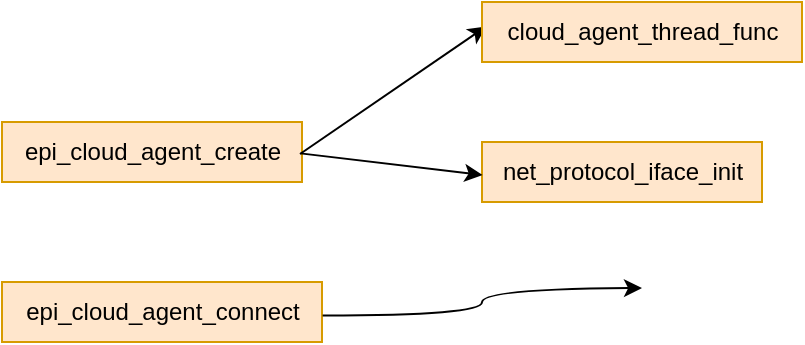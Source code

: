 <mxfile version="21.6.2" type="github">
  <diagram id="C5RBs43oDa-KdzZeNtuy" name="Page-1">
    <mxGraphModel dx="1018" dy="619" grid="1" gridSize="10" guides="1" tooltips="1" connect="1" arrows="1" fold="1" page="1" pageScale="1" pageWidth="827" pageHeight="1169" math="0" shadow="0">
      <root>
        <mxCell id="WIyWlLk6GJQsqaUBKTNV-0" />
        <mxCell id="WIyWlLk6GJQsqaUBKTNV-1" parent="WIyWlLk6GJQsqaUBKTNV-0" />
        <mxCell id="SafgMq7ar9G7Eae6TYEv-2" value="epi_cloud_agent_create" style="text;html=1;align=center;verticalAlign=middle;resizable=0;points=[];autosize=1;strokeColor=#d79b00;fillColor=#ffe6cc;" vertex="1" parent="WIyWlLk6GJQsqaUBKTNV-1">
          <mxGeometry x="80" y="150" width="150" height="30" as="geometry" />
        </mxCell>
        <mxCell id="SafgMq7ar9G7Eae6TYEv-3" value="" style="endArrow=classic;html=1;rounded=0;endFill=1;entryX=0.013;entryY=0.408;entryDx=0;entryDy=0;entryPerimeter=0;" edge="1" parent="WIyWlLk6GJQsqaUBKTNV-1" target="SafgMq7ar9G7Eae6TYEv-6">
          <mxGeometry width="50" height="50" relative="1" as="geometry">
            <mxPoint x="229" y="166" as="sourcePoint" />
            <mxPoint x="400" y="164" as="targetPoint" />
          </mxGeometry>
        </mxCell>
        <mxCell id="SafgMq7ar9G7Eae6TYEv-4" value="epi_cloud_agent_connect" style="text;html=1;align=center;verticalAlign=middle;resizable=0;points=[];autosize=1;strokeColor=#d79b00;fillColor=#ffe6cc;" vertex="1" parent="WIyWlLk6GJQsqaUBKTNV-1">
          <mxGeometry x="80" y="230" width="160" height="30" as="geometry" />
        </mxCell>
        <mxCell id="SafgMq7ar9G7Eae6TYEv-5" value="" style="endArrow=classic;html=1;rounded=0;exitX=1.002;exitY=0.559;exitDx=0;exitDy=0;exitPerimeter=0;edgeStyle=orthogonalEdgeStyle;curved=1;" edge="1" parent="WIyWlLk6GJQsqaUBKTNV-1" source="SafgMq7ar9G7Eae6TYEv-4">
          <mxGeometry width="50" height="50" relative="1" as="geometry">
            <mxPoint x="330" y="280" as="sourcePoint" />
            <mxPoint x="400" y="233" as="targetPoint" />
          </mxGeometry>
        </mxCell>
        <mxCell id="SafgMq7ar9G7Eae6TYEv-6" value="cloud_agent_thread_func" style="text;html=1;align=center;verticalAlign=middle;resizable=0;points=[];autosize=1;strokeColor=#d79b00;fillColor=#ffe6cc;" vertex="1" parent="WIyWlLk6GJQsqaUBKTNV-1">
          <mxGeometry x="320" y="90" width="160" height="30" as="geometry" />
        </mxCell>
        <mxCell id="SafgMq7ar9G7Eae6TYEv-7" value="net_protocol_iface_init" style="text;html=1;align=center;verticalAlign=middle;resizable=0;points=[];autosize=1;strokeColor=#d79b00;fillColor=#ffe6cc;" vertex="1" parent="WIyWlLk6GJQsqaUBKTNV-1">
          <mxGeometry x="320" y="160" width="140" height="30" as="geometry" />
        </mxCell>
        <mxCell id="SafgMq7ar9G7Eae6TYEv-8" value="" style="endArrow=classic;html=1;rounded=0;exitX=0.995;exitY=0.523;exitDx=0;exitDy=0;exitPerimeter=0;entryX=0.002;entryY=0.552;entryDx=0;entryDy=0;entryPerimeter=0;" edge="1" parent="WIyWlLk6GJQsqaUBKTNV-1" source="SafgMq7ar9G7Eae6TYEv-2" target="SafgMq7ar9G7Eae6TYEv-7">
          <mxGeometry width="50" height="50" relative="1" as="geometry">
            <mxPoint x="340" y="200" as="sourcePoint" />
            <mxPoint x="390" y="150" as="targetPoint" />
          </mxGeometry>
        </mxCell>
      </root>
    </mxGraphModel>
  </diagram>
</mxfile>

